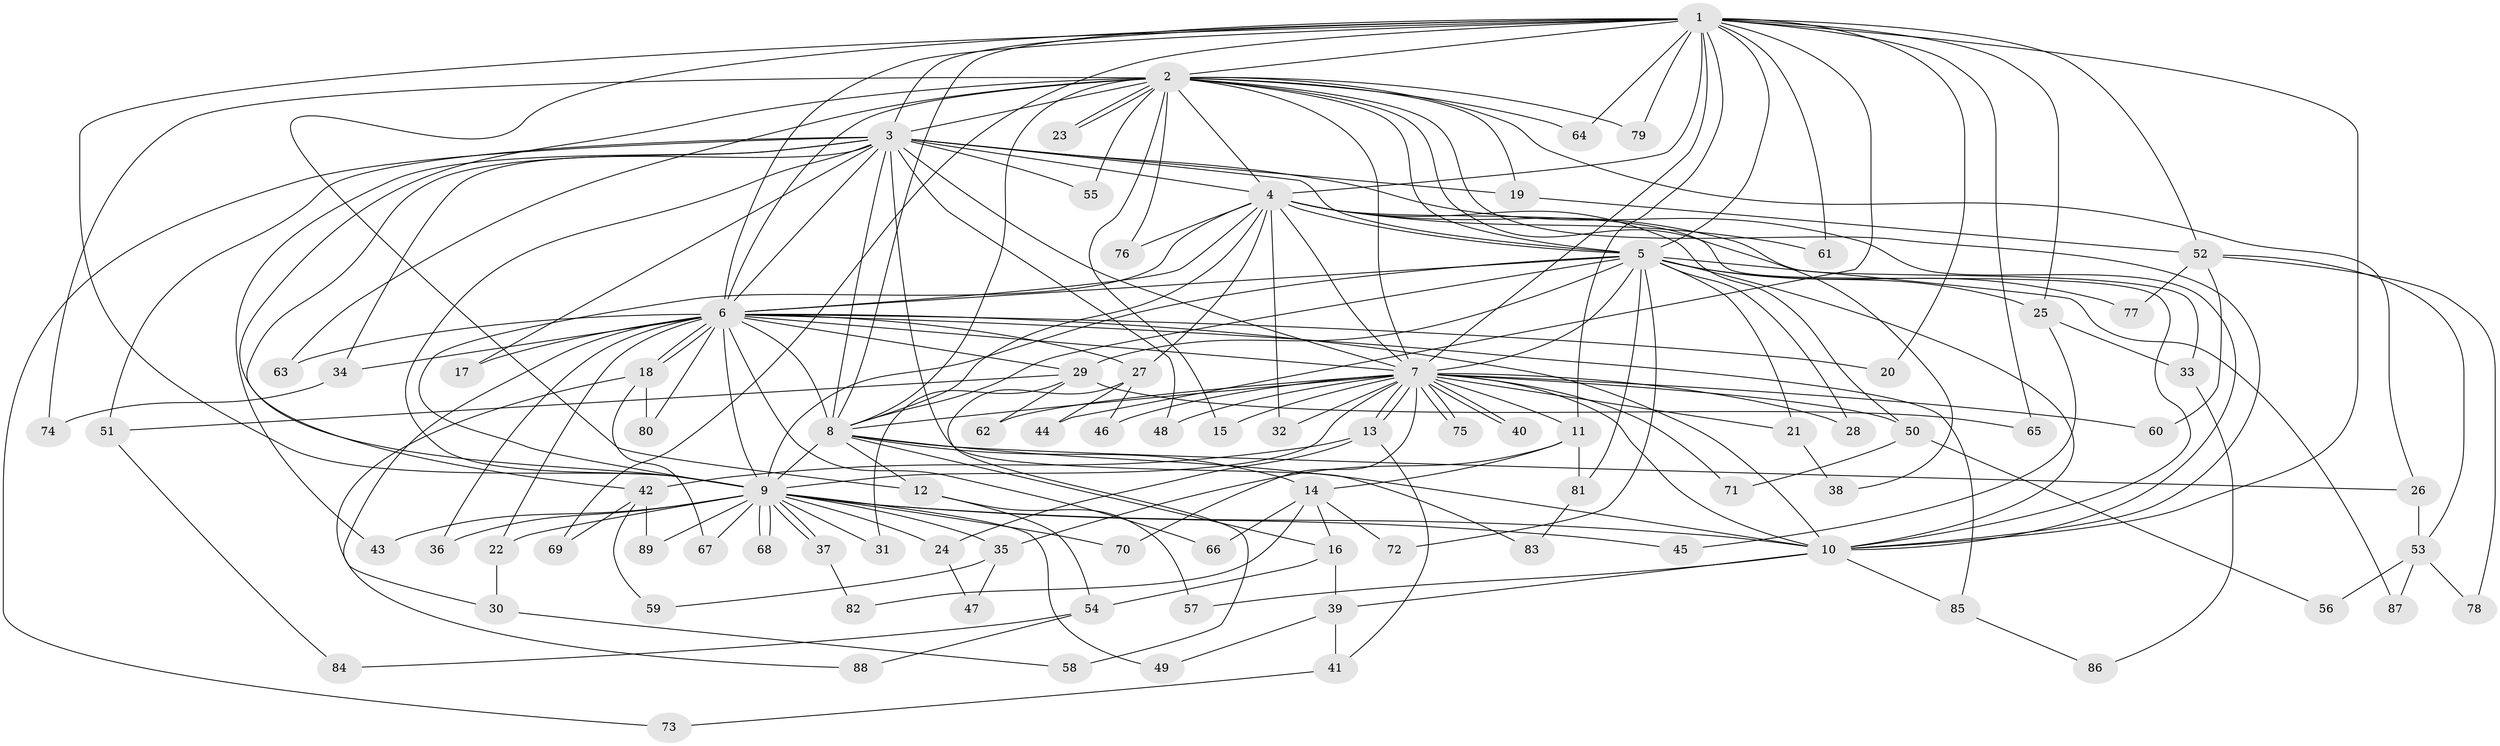 // Generated by graph-tools (version 1.1) at 2025/25/03/09/25 03:25:39]
// undirected, 89 vertices, 203 edges
graph export_dot {
graph [start="1"]
  node [color=gray90,style=filled];
  1;
  2;
  3;
  4;
  5;
  6;
  7;
  8;
  9;
  10;
  11;
  12;
  13;
  14;
  15;
  16;
  17;
  18;
  19;
  20;
  21;
  22;
  23;
  24;
  25;
  26;
  27;
  28;
  29;
  30;
  31;
  32;
  33;
  34;
  35;
  36;
  37;
  38;
  39;
  40;
  41;
  42;
  43;
  44;
  45;
  46;
  47;
  48;
  49;
  50;
  51;
  52;
  53;
  54;
  55;
  56;
  57;
  58;
  59;
  60;
  61;
  62;
  63;
  64;
  65;
  66;
  67;
  68;
  69;
  70;
  71;
  72;
  73;
  74;
  75;
  76;
  77;
  78;
  79;
  80;
  81;
  82;
  83;
  84;
  85;
  86;
  87;
  88;
  89;
  1 -- 2;
  1 -- 3;
  1 -- 4;
  1 -- 5;
  1 -- 6;
  1 -- 7;
  1 -- 8;
  1 -- 9;
  1 -- 10;
  1 -- 11;
  1 -- 12;
  1 -- 20;
  1 -- 25;
  1 -- 44;
  1 -- 52;
  1 -- 61;
  1 -- 64;
  1 -- 65;
  1 -- 69;
  1 -- 79;
  2 -- 3;
  2 -- 4;
  2 -- 5;
  2 -- 6;
  2 -- 7;
  2 -- 8;
  2 -- 9;
  2 -- 10;
  2 -- 15;
  2 -- 19;
  2 -- 23;
  2 -- 23;
  2 -- 26;
  2 -- 38;
  2 -- 55;
  2 -- 63;
  2 -- 64;
  2 -- 74;
  2 -- 76;
  2 -- 79;
  3 -- 4;
  3 -- 5;
  3 -- 6;
  3 -- 7;
  3 -- 8;
  3 -- 9;
  3 -- 10;
  3 -- 17;
  3 -- 19;
  3 -- 34;
  3 -- 42;
  3 -- 43;
  3 -- 48;
  3 -- 51;
  3 -- 55;
  3 -- 73;
  3 -- 83;
  4 -- 5;
  4 -- 6;
  4 -- 7;
  4 -- 8;
  4 -- 9;
  4 -- 10;
  4 -- 27;
  4 -- 32;
  4 -- 33;
  4 -- 50;
  4 -- 61;
  4 -- 76;
  5 -- 6;
  5 -- 7;
  5 -- 8;
  5 -- 9;
  5 -- 10;
  5 -- 21;
  5 -- 25;
  5 -- 28;
  5 -- 29;
  5 -- 72;
  5 -- 77;
  5 -- 81;
  5 -- 87;
  6 -- 7;
  6 -- 8;
  6 -- 9;
  6 -- 10;
  6 -- 17;
  6 -- 18;
  6 -- 18;
  6 -- 20;
  6 -- 22;
  6 -- 27;
  6 -- 29;
  6 -- 30;
  6 -- 34;
  6 -- 36;
  6 -- 63;
  6 -- 66;
  6 -- 80;
  6 -- 85;
  7 -- 8;
  7 -- 9;
  7 -- 10;
  7 -- 11;
  7 -- 13;
  7 -- 13;
  7 -- 15;
  7 -- 21;
  7 -- 28;
  7 -- 32;
  7 -- 40;
  7 -- 40;
  7 -- 46;
  7 -- 48;
  7 -- 50;
  7 -- 60;
  7 -- 62;
  7 -- 70;
  7 -- 71;
  7 -- 75;
  7 -- 75;
  8 -- 9;
  8 -- 10;
  8 -- 12;
  8 -- 14;
  8 -- 16;
  8 -- 26;
  9 -- 10;
  9 -- 22;
  9 -- 24;
  9 -- 31;
  9 -- 35;
  9 -- 36;
  9 -- 37;
  9 -- 37;
  9 -- 43;
  9 -- 45;
  9 -- 49;
  9 -- 67;
  9 -- 68;
  9 -- 68;
  9 -- 70;
  9 -- 89;
  10 -- 39;
  10 -- 57;
  10 -- 85;
  11 -- 14;
  11 -- 35;
  11 -- 81;
  12 -- 54;
  12 -- 57;
  13 -- 24;
  13 -- 41;
  13 -- 42;
  14 -- 16;
  14 -- 66;
  14 -- 72;
  14 -- 82;
  16 -- 39;
  16 -- 54;
  18 -- 67;
  18 -- 80;
  18 -- 88;
  19 -- 52;
  21 -- 38;
  22 -- 30;
  24 -- 47;
  25 -- 33;
  25 -- 45;
  26 -- 53;
  27 -- 44;
  27 -- 46;
  27 -- 58;
  29 -- 31;
  29 -- 51;
  29 -- 62;
  29 -- 65;
  30 -- 58;
  33 -- 86;
  34 -- 74;
  35 -- 47;
  35 -- 59;
  37 -- 82;
  39 -- 41;
  39 -- 49;
  41 -- 73;
  42 -- 59;
  42 -- 69;
  42 -- 89;
  50 -- 56;
  50 -- 71;
  51 -- 84;
  52 -- 53;
  52 -- 60;
  52 -- 77;
  52 -- 78;
  53 -- 56;
  53 -- 78;
  53 -- 87;
  54 -- 84;
  54 -- 88;
  81 -- 83;
  85 -- 86;
}
